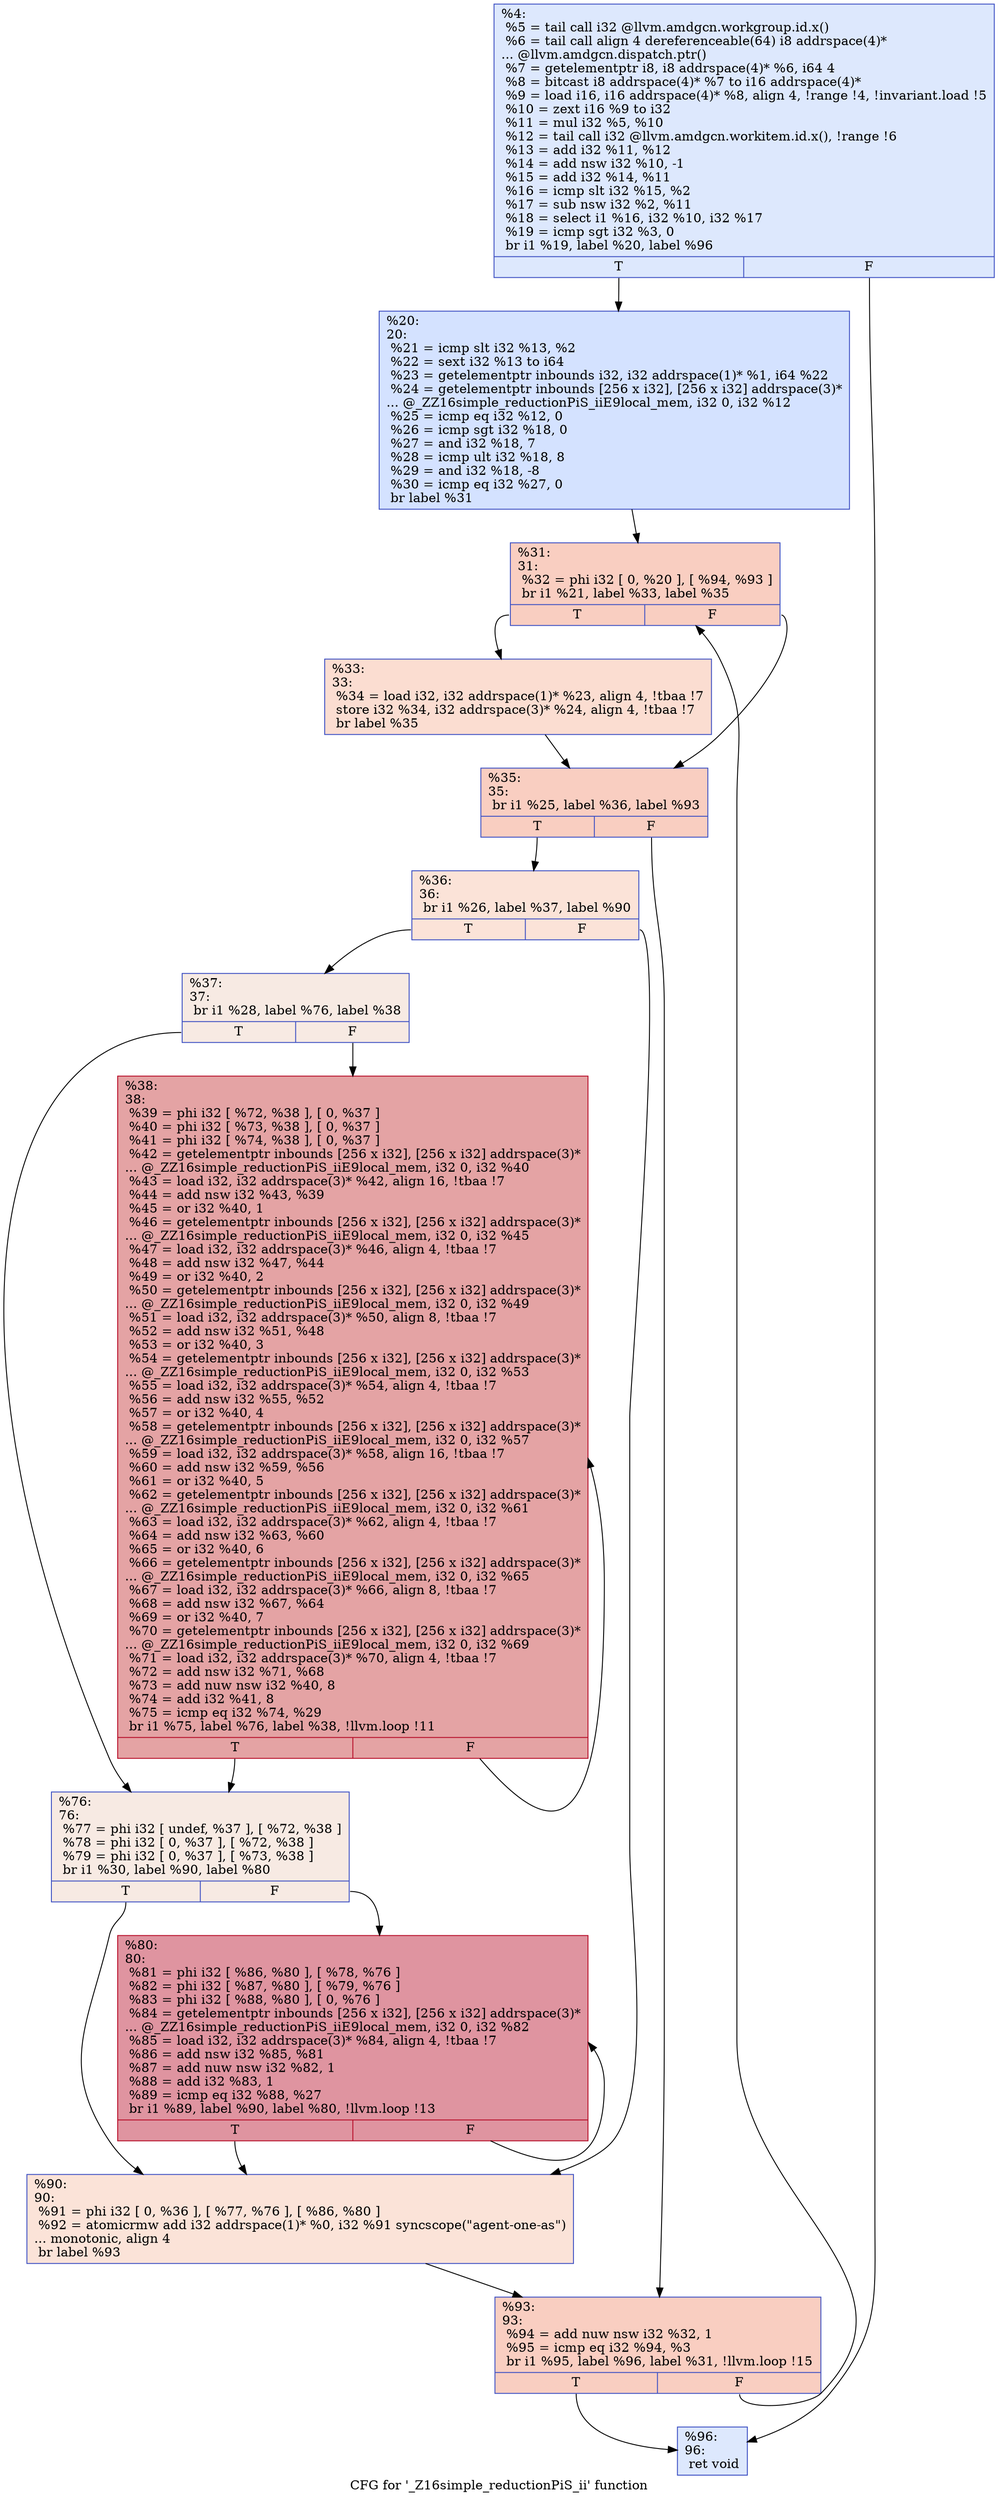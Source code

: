 digraph "CFG for '_Z16simple_reductionPiS_ii' function" {
	label="CFG for '_Z16simple_reductionPiS_ii' function";

	Node0x4b36cc0 [shape=record,color="#3d50c3ff", style=filled, fillcolor="#b2ccfb70",label="{%4:\l  %5 = tail call i32 @llvm.amdgcn.workgroup.id.x()\l  %6 = tail call align 4 dereferenceable(64) i8 addrspace(4)*\l... @llvm.amdgcn.dispatch.ptr()\l  %7 = getelementptr i8, i8 addrspace(4)* %6, i64 4\l  %8 = bitcast i8 addrspace(4)* %7 to i16 addrspace(4)*\l  %9 = load i16, i16 addrspace(4)* %8, align 4, !range !4, !invariant.load !5\l  %10 = zext i16 %9 to i32\l  %11 = mul i32 %5, %10\l  %12 = tail call i32 @llvm.amdgcn.workitem.id.x(), !range !6\l  %13 = add i32 %11, %12\l  %14 = add nsw i32 %10, -1\l  %15 = add i32 %14, %11\l  %16 = icmp slt i32 %15, %2\l  %17 = sub nsw i32 %2, %11\l  %18 = select i1 %16, i32 %10, i32 %17\l  %19 = icmp sgt i32 %3, 0\l  br i1 %19, label %20, label %96\l|{<s0>T|<s1>F}}"];
	Node0x4b36cc0:s0 -> Node0x4b38f70;
	Node0x4b36cc0:s1 -> Node0x4b39000;
	Node0x4b38f70 [shape=record,color="#3d50c3ff", style=filled, fillcolor="#9ebeff70",label="{%20:\l20:                                               \l  %21 = icmp slt i32 %13, %2\l  %22 = sext i32 %13 to i64\l  %23 = getelementptr inbounds i32, i32 addrspace(1)* %1, i64 %22\l  %24 = getelementptr inbounds [256 x i32], [256 x i32] addrspace(3)*\l... @_ZZ16simple_reductionPiS_iiE9local_mem, i32 0, i32 %12\l  %25 = icmp eq i32 %12, 0\l  %26 = icmp sgt i32 %18, 0\l  %27 = and i32 %18, 7\l  %28 = icmp ult i32 %18, 8\l  %29 = and i32 %18, -8\l  %30 = icmp eq i32 %27, 0\l  br label %31\l}"];
	Node0x4b38f70 -> Node0x4b39330;
	Node0x4b39330 [shape=record,color="#3d50c3ff", style=filled, fillcolor="#f2907270",label="{%31:\l31:                                               \l  %32 = phi i32 [ 0, %20 ], [ %94, %93 ]\l  br i1 %21, label %33, label %35\l|{<s0>T|<s1>F}}"];
	Node0x4b39330:s0 -> Node0x4b38cf0;
	Node0x4b39330:s1 -> Node0x4b38d80;
	Node0x4b38cf0 [shape=record,color="#3d50c3ff", style=filled, fillcolor="#f7b39670",label="{%33:\l33:                                               \l  %34 = load i32, i32 addrspace(1)* %23, align 4, !tbaa !7\l  store i32 %34, i32 addrspace(3)* %24, align 4, !tbaa !7\l  br label %35\l}"];
	Node0x4b38cf0 -> Node0x4b38d80;
	Node0x4b38d80 [shape=record,color="#3d50c3ff", style=filled, fillcolor="#f2907270",label="{%35:\l35:                                               \l  br i1 %25, label %36, label %93\l|{<s0>T|<s1>F}}"];
	Node0x4b38d80:s0 -> Node0x4b3a560;
	Node0x4b38d80:s1 -> Node0x4b398a0;
	Node0x4b3a560 [shape=record,color="#3d50c3ff", style=filled, fillcolor="#f6bfa670",label="{%36:\l36:                                               \l  br i1 %26, label %37, label %90\l|{<s0>T|<s1>F}}"];
	Node0x4b3a560:s0 -> Node0x4b3a660;
	Node0x4b3a560:s1 -> Node0x4b3a6b0;
	Node0x4b3a660 [shape=record,color="#3d50c3ff", style=filled, fillcolor="#eed0c070",label="{%37:\l37:                                               \l  br i1 %28, label %76, label %38\l|{<s0>T|<s1>F}}"];
	Node0x4b3a660:s0 -> Node0x4b3a7f0;
	Node0x4b3a660:s1 -> Node0x4b3a840;
	Node0x4b3a840 [shape=record,color="#b70d28ff", style=filled, fillcolor="#c32e3170",label="{%38:\l38:                                               \l  %39 = phi i32 [ %72, %38 ], [ 0, %37 ]\l  %40 = phi i32 [ %73, %38 ], [ 0, %37 ]\l  %41 = phi i32 [ %74, %38 ], [ 0, %37 ]\l  %42 = getelementptr inbounds [256 x i32], [256 x i32] addrspace(3)*\l... @_ZZ16simple_reductionPiS_iiE9local_mem, i32 0, i32 %40\l  %43 = load i32, i32 addrspace(3)* %42, align 16, !tbaa !7\l  %44 = add nsw i32 %43, %39\l  %45 = or i32 %40, 1\l  %46 = getelementptr inbounds [256 x i32], [256 x i32] addrspace(3)*\l... @_ZZ16simple_reductionPiS_iiE9local_mem, i32 0, i32 %45\l  %47 = load i32, i32 addrspace(3)* %46, align 4, !tbaa !7\l  %48 = add nsw i32 %47, %44\l  %49 = or i32 %40, 2\l  %50 = getelementptr inbounds [256 x i32], [256 x i32] addrspace(3)*\l... @_ZZ16simple_reductionPiS_iiE9local_mem, i32 0, i32 %49\l  %51 = load i32, i32 addrspace(3)* %50, align 8, !tbaa !7\l  %52 = add nsw i32 %51, %48\l  %53 = or i32 %40, 3\l  %54 = getelementptr inbounds [256 x i32], [256 x i32] addrspace(3)*\l... @_ZZ16simple_reductionPiS_iiE9local_mem, i32 0, i32 %53\l  %55 = load i32, i32 addrspace(3)* %54, align 4, !tbaa !7\l  %56 = add nsw i32 %55, %52\l  %57 = or i32 %40, 4\l  %58 = getelementptr inbounds [256 x i32], [256 x i32] addrspace(3)*\l... @_ZZ16simple_reductionPiS_iiE9local_mem, i32 0, i32 %57\l  %59 = load i32, i32 addrspace(3)* %58, align 16, !tbaa !7\l  %60 = add nsw i32 %59, %56\l  %61 = or i32 %40, 5\l  %62 = getelementptr inbounds [256 x i32], [256 x i32] addrspace(3)*\l... @_ZZ16simple_reductionPiS_iiE9local_mem, i32 0, i32 %61\l  %63 = load i32, i32 addrspace(3)* %62, align 4, !tbaa !7\l  %64 = add nsw i32 %63, %60\l  %65 = or i32 %40, 6\l  %66 = getelementptr inbounds [256 x i32], [256 x i32] addrspace(3)*\l... @_ZZ16simple_reductionPiS_iiE9local_mem, i32 0, i32 %65\l  %67 = load i32, i32 addrspace(3)* %66, align 8, !tbaa !7\l  %68 = add nsw i32 %67, %64\l  %69 = or i32 %40, 7\l  %70 = getelementptr inbounds [256 x i32], [256 x i32] addrspace(3)*\l... @_ZZ16simple_reductionPiS_iiE9local_mem, i32 0, i32 %69\l  %71 = load i32, i32 addrspace(3)* %70, align 4, !tbaa !7\l  %72 = add nsw i32 %71, %68\l  %73 = add nuw nsw i32 %40, 8\l  %74 = add i32 %41, 8\l  %75 = icmp eq i32 %74, %29\l  br i1 %75, label %76, label %38, !llvm.loop !11\l|{<s0>T|<s1>F}}"];
	Node0x4b3a840:s0 -> Node0x4b3a7f0;
	Node0x4b3a840:s1 -> Node0x4b3a840;
	Node0x4b3a7f0 [shape=record,color="#3d50c3ff", style=filled, fillcolor="#eed0c070",label="{%76:\l76:                                               \l  %77 = phi i32 [ undef, %37 ], [ %72, %38 ]\l  %78 = phi i32 [ 0, %37 ], [ %72, %38 ]\l  %79 = phi i32 [ 0, %37 ], [ %73, %38 ]\l  br i1 %30, label %90, label %80\l|{<s0>T|<s1>F}}"];
	Node0x4b3a7f0:s0 -> Node0x4b3a6b0;
	Node0x4b3a7f0:s1 -> Node0x4b3c6c0;
	Node0x4b3c6c0 [shape=record,color="#b70d28ff", style=filled, fillcolor="#b70d2870",label="{%80:\l80:                                               \l  %81 = phi i32 [ %86, %80 ], [ %78, %76 ]\l  %82 = phi i32 [ %87, %80 ], [ %79, %76 ]\l  %83 = phi i32 [ %88, %80 ], [ 0, %76 ]\l  %84 = getelementptr inbounds [256 x i32], [256 x i32] addrspace(3)*\l... @_ZZ16simple_reductionPiS_iiE9local_mem, i32 0, i32 %82\l  %85 = load i32, i32 addrspace(3)* %84, align 4, !tbaa !7\l  %86 = add nsw i32 %85, %81\l  %87 = add nuw nsw i32 %82, 1\l  %88 = add i32 %83, 1\l  %89 = icmp eq i32 %88, %27\l  br i1 %89, label %90, label %80, !llvm.loop !13\l|{<s0>T|<s1>F}}"];
	Node0x4b3c6c0:s0 -> Node0x4b3a6b0;
	Node0x4b3c6c0:s1 -> Node0x4b3c6c0;
	Node0x4b3a6b0 [shape=record,color="#3d50c3ff", style=filled, fillcolor="#f6bfa670",label="{%90:\l90:                                               \l  %91 = phi i32 [ 0, %36 ], [ %77, %76 ], [ %86, %80 ]\l  %92 = atomicrmw add i32 addrspace(1)* %0, i32 %91 syncscope(\"agent-one-as\")\l... monotonic, align 4\l  br label %93\l}"];
	Node0x4b3a6b0 -> Node0x4b398a0;
	Node0x4b398a0 [shape=record,color="#3d50c3ff", style=filled, fillcolor="#f2907270",label="{%93:\l93:                                               \l  %94 = add nuw nsw i32 %32, 1\l  %95 = icmp eq i32 %94, %3\l  br i1 %95, label %96, label %31, !llvm.loop !15\l|{<s0>T|<s1>F}}"];
	Node0x4b398a0:s0 -> Node0x4b39000;
	Node0x4b398a0:s1 -> Node0x4b39330;
	Node0x4b39000 [shape=record,color="#3d50c3ff", style=filled, fillcolor="#b2ccfb70",label="{%96:\l96:                                               \l  ret void\l}"];
}
